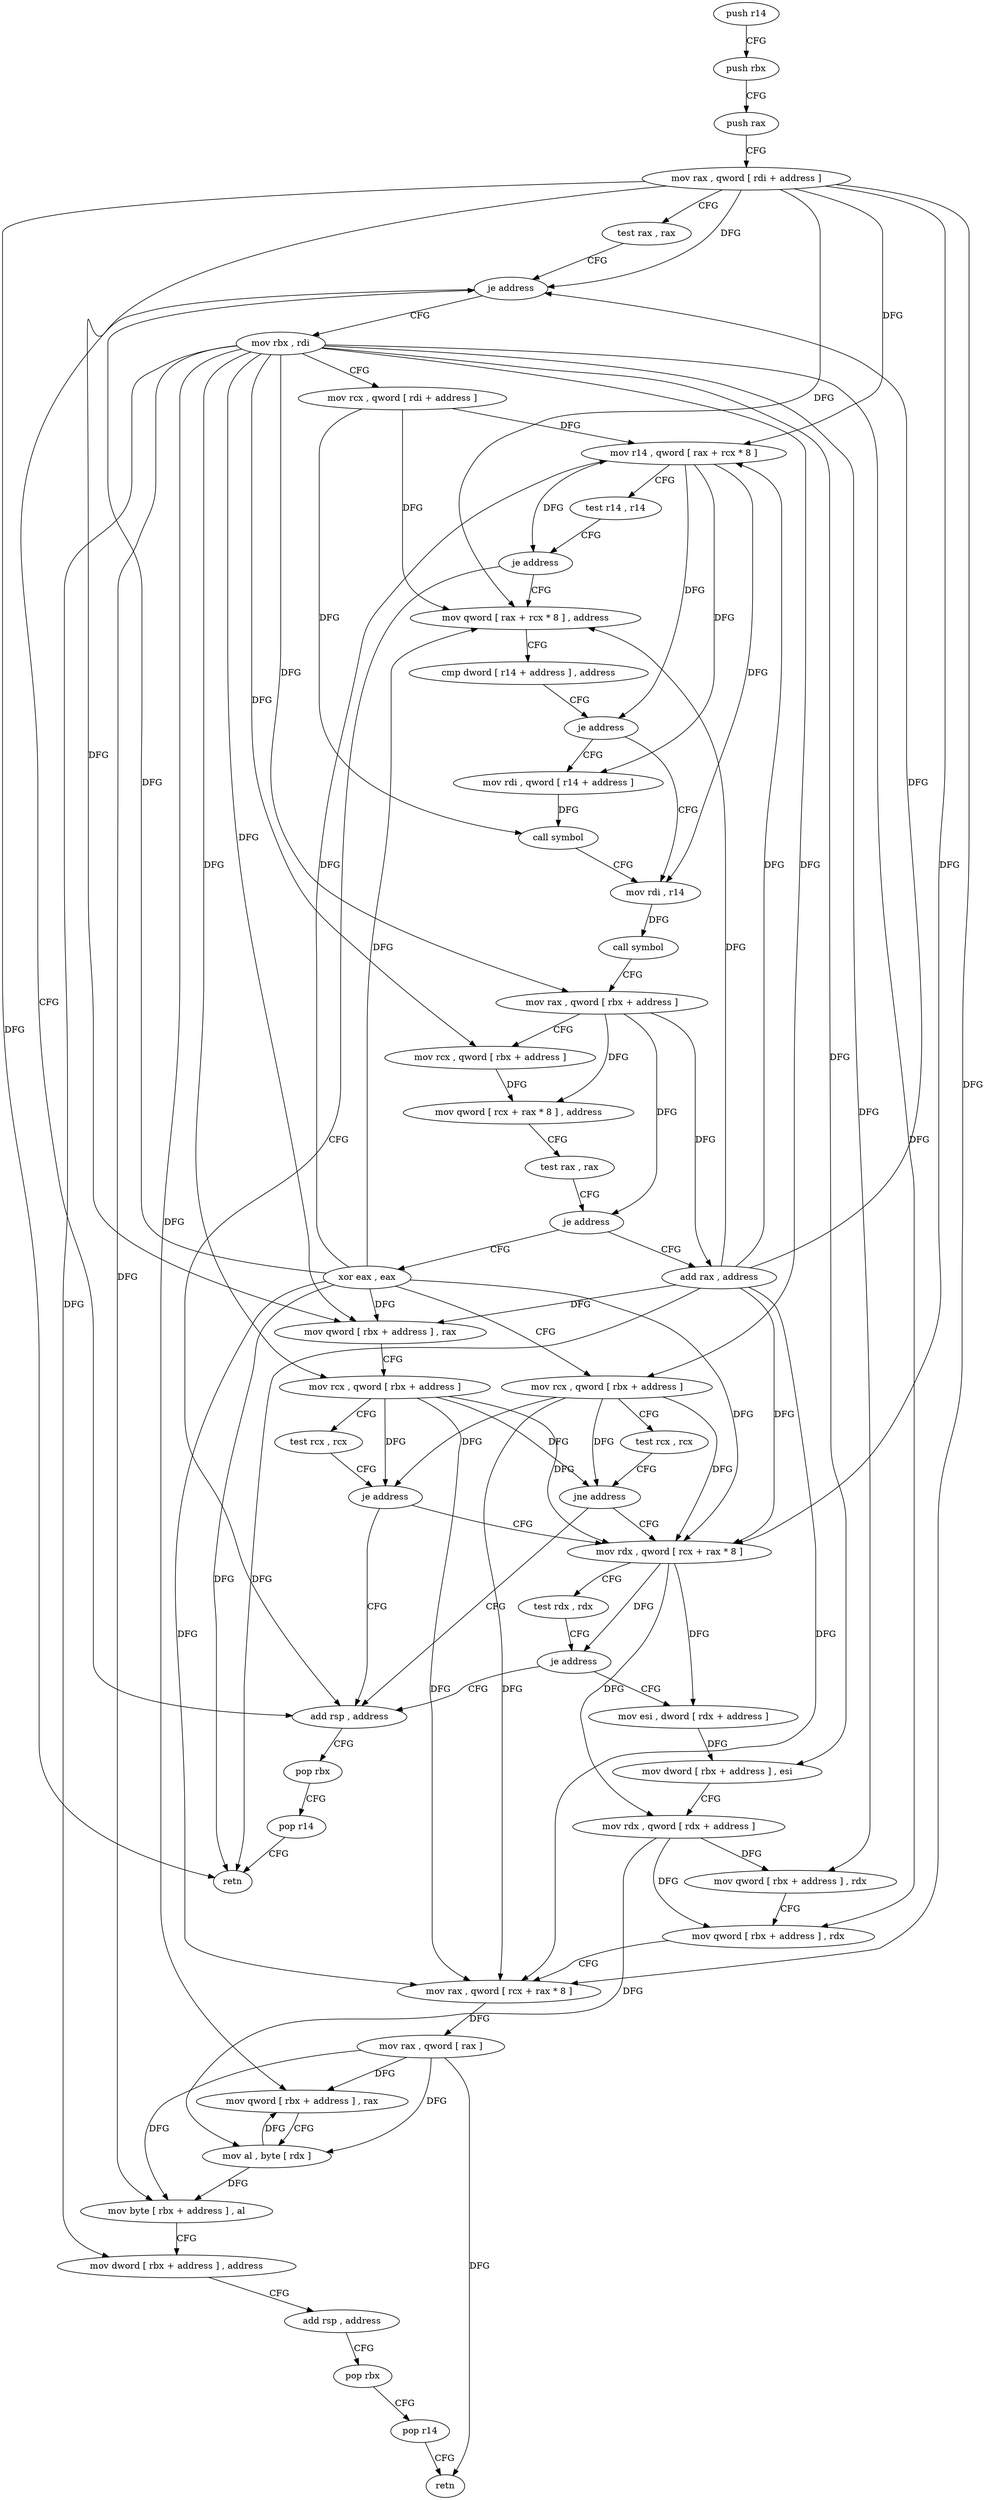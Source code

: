 digraph "func" {
"132320" [label = "push r14" ]
"132322" [label = "push rbx" ]
"132323" [label = "push rax" ]
"132324" [label = "mov rax , qword [ rdi + address ]" ]
"132328" [label = "test rax , rax" ]
"132331" [label = "je address" ]
"132499" [label = "add rsp , address" ]
"132337" [label = "mov rbx , rdi" ]
"132503" [label = "pop rbx" ]
"132504" [label = "pop r14" ]
"132506" [label = "retn" ]
"132340" [label = "mov rcx , qword [ rdi + address ]" ]
"132344" [label = "mov r14 , qword [ rax + rcx * 8 ]" ]
"132348" [label = "test r14 , r14" ]
"132351" [label = "je address" ]
"132357" [label = "mov qword [ rax + rcx * 8 ] , address" ]
"132365" [label = "cmp dword [ r14 + address ] , address" ]
"132370" [label = "je address" ]
"132381" [label = "mov rdi , r14" ]
"132372" [label = "mov rdi , qword [ r14 + address ]" ]
"132384" [label = "call symbol" ]
"132389" [label = "mov rax , qword [ rbx + address ]" ]
"132393" [label = "mov rcx , qword [ rbx + address ]" ]
"132397" [label = "mov qword [ rcx + rax * 8 ] , address" ]
"132405" [label = "test rax , rax" ]
"132408" [label = "je address" ]
"132488" [label = "xor eax , eax" ]
"132410" [label = "add rax , address" ]
"132376" [label = "call symbol" ]
"132490" [label = "mov rcx , qword [ rbx + address ]" ]
"132494" [label = "test rcx , rcx" ]
"132497" [label = "jne address" ]
"132427" [label = "mov rdx , qword [ rcx + rax * 8 ]" ]
"132414" [label = "mov qword [ rbx + address ] , rax" ]
"132418" [label = "mov rcx , qword [ rbx + address ]" ]
"132422" [label = "test rcx , rcx" ]
"132425" [label = "je address" ]
"132431" [label = "test rdx , rdx" ]
"132434" [label = "je address" ]
"132436" [label = "mov esi , dword [ rdx + address ]" ]
"132439" [label = "mov dword [ rbx + address ] , esi" ]
"132442" [label = "mov rdx , qword [ rdx + address ]" ]
"132446" [label = "mov qword [ rbx + address ] , rdx" ]
"132450" [label = "mov qword [ rbx + address ] , rdx" ]
"132457" [label = "mov rax , qword [ rcx + rax * 8 ]" ]
"132461" [label = "mov rax , qword [ rax ]" ]
"132464" [label = "mov qword [ rbx + address ] , rax" ]
"132468" [label = "mov al , byte [ rdx ]" ]
"132470" [label = "mov byte [ rbx + address ] , al" ]
"132473" [label = "mov dword [ rbx + address ] , address" ]
"132480" [label = "add rsp , address" ]
"132484" [label = "pop rbx" ]
"132485" [label = "pop r14" ]
"132487" [label = "retn" ]
"132320" -> "132322" [ label = "CFG" ]
"132322" -> "132323" [ label = "CFG" ]
"132323" -> "132324" [ label = "CFG" ]
"132324" -> "132328" [ label = "CFG" ]
"132324" -> "132331" [ label = "DFG" ]
"132324" -> "132506" [ label = "DFG" ]
"132324" -> "132344" [ label = "DFG" ]
"132324" -> "132357" [ label = "DFG" ]
"132324" -> "132414" [ label = "DFG" ]
"132324" -> "132427" [ label = "DFG" ]
"132324" -> "132457" [ label = "DFG" ]
"132328" -> "132331" [ label = "CFG" ]
"132331" -> "132499" [ label = "CFG" ]
"132331" -> "132337" [ label = "CFG" ]
"132499" -> "132503" [ label = "CFG" ]
"132337" -> "132340" [ label = "CFG" ]
"132337" -> "132389" [ label = "DFG" ]
"132337" -> "132393" [ label = "DFG" ]
"132337" -> "132490" [ label = "DFG" ]
"132337" -> "132414" [ label = "DFG" ]
"132337" -> "132418" [ label = "DFG" ]
"132337" -> "132439" [ label = "DFG" ]
"132337" -> "132446" [ label = "DFG" ]
"132337" -> "132450" [ label = "DFG" ]
"132337" -> "132464" [ label = "DFG" ]
"132337" -> "132470" [ label = "DFG" ]
"132337" -> "132473" [ label = "DFG" ]
"132503" -> "132504" [ label = "CFG" ]
"132504" -> "132506" [ label = "CFG" ]
"132340" -> "132344" [ label = "DFG" ]
"132340" -> "132357" [ label = "DFG" ]
"132340" -> "132376" [ label = "DFG" ]
"132344" -> "132348" [ label = "CFG" ]
"132344" -> "132351" [ label = "DFG" ]
"132344" -> "132370" [ label = "DFG" ]
"132344" -> "132381" [ label = "DFG" ]
"132344" -> "132372" [ label = "DFG" ]
"132348" -> "132351" [ label = "CFG" ]
"132351" -> "132499" [ label = "CFG" ]
"132351" -> "132357" [ label = "CFG" ]
"132357" -> "132365" [ label = "CFG" ]
"132365" -> "132370" [ label = "CFG" ]
"132370" -> "132381" [ label = "CFG" ]
"132370" -> "132372" [ label = "CFG" ]
"132381" -> "132384" [ label = "DFG" ]
"132372" -> "132376" [ label = "DFG" ]
"132384" -> "132389" [ label = "CFG" ]
"132389" -> "132393" [ label = "CFG" ]
"132389" -> "132397" [ label = "DFG" ]
"132389" -> "132408" [ label = "DFG" ]
"132389" -> "132410" [ label = "DFG" ]
"132393" -> "132397" [ label = "DFG" ]
"132397" -> "132405" [ label = "CFG" ]
"132405" -> "132408" [ label = "CFG" ]
"132408" -> "132488" [ label = "CFG" ]
"132408" -> "132410" [ label = "CFG" ]
"132488" -> "132490" [ label = "CFG" ]
"132488" -> "132331" [ label = "DFG" ]
"132488" -> "132506" [ label = "DFG" ]
"132488" -> "132344" [ label = "DFG" ]
"132488" -> "132357" [ label = "DFG" ]
"132488" -> "132414" [ label = "DFG" ]
"132488" -> "132427" [ label = "DFG" ]
"132488" -> "132457" [ label = "DFG" ]
"132410" -> "132414" [ label = "DFG" ]
"132410" -> "132331" [ label = "DFG" ]
"132410" -> "132506" [ label = "DFG" ]
"132410" -> "132344" [ label = "DFG" ]
"132410" -> "132357" [ label = "DFG" ]
"132410" -> "132427" [ label = "DFG" ]
"132410" -> "132457" [ label = "DFG" ]
"132376" -> "132381" [ label = "CFG" ]
"132490" -> "132494" [ label = "CFG" ]
"132490" -> "132497" [ label = "DFG" ]
"132490" -> "132425" [ label = "DFG" ]
"132490" -> "132427" [ label = "DFG" ]
"132490" -> "132457" [ label = "DFG" ]
"132494" -> "132497" [ label = "CFG" ]
"132497" -> "132427" [ label = "CFG" ]
"132497" -> "132499" [ label = "CFG" ]
"132427" -> "132431" [ label = "CFG" ]
"132427" -> "132434" [ label = "DFG" ]
"132427" -> "132436" [ label = "DFG" ]
"132427" -> "132442" [ label = "DFG" ]
"132414" -> "132418" [ label = "CFG" ]
"132418" -> "132422" [ label = "CFG" ]
"132418" -> "132497" [ label = "DFG" ]
"132418" -> "132425" [ label = "DFG" ]
"132418" -> "132427" [ label = "DFG" ]
"132418" -> "132457" [ label = "DFG" ]
"132422" -> "132425" [ label = "CFG" ]
"132425" -> "132499" [ label = "CFG" ]
"132425" -> "132427" [ label = "CFG" ]
"132431" -> "132434" [ label = "CFG" ]
"132434" -> "132499" [ label = "CFG" ]
"132434" -> "132436" [ label = "CFG" ]
"132436" -> "132439" [ label = "DFG" ]
"132439" -> "132442" [ label = "CFG" ]
"132442" -> "132446" [ label = "DFG" ]
"132442" -> "132450" [ label = "DFG" ]
"132442" -> "132468" [ label = "DFG" ]
"132446" -> "132450" [ label = "CFG" ]
"132450" -> "132457" [ label = "CFG" ]
"132457" -> "132461" [ label = "DFG" ]
"132461" -> "132464" [ label = "DFG" ]
"132461" -> "132468" [ label = "DFG" ]
"132461" -> "132470" [ label = "DFG" ]
"132461" -> "132487" [ label = "DFG" ]
"132464" -> "132468" [ label = "CFG" ]
"132468" -> "132470" [ label = "DFG" ]
"132468" -> "132464" [ label = "DFG" ]
"132470" -> "132473" [ label = "CFG" ]
"132473" -> "132480" [ label = "CFG" ]
"132480" -> "132484" [ label = "CFG" ]
"132484" -> "132485" [ label = "CFG" ]
"132485" -> "132487" [ label = "CFG" ]
}
